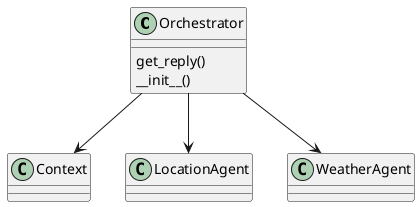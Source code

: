 @startuml OrchestratorDiagram
class Orchestrator {
    get_reply()
        __init__()
}
Orchestrator --> Context
Orchestrator --> LocationAgent
Orchestrator --> WeatherAgent
@enduml
